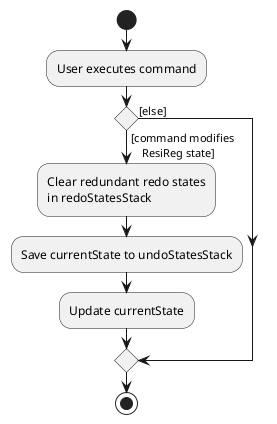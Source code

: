 @startuml
start
:User executes command;

'Since the beta syntax does not support placing the condition outside the
'diamond we place it as the true branch instead.

if () then ([command modifies
    ResiReg state])
    :Clear redundant redo states
    in redoStatesStack;
    :Save currentState to undoStatesStack;
    :Update currentState;
else ([else])
endif
stop
@enduml
